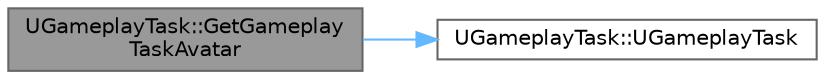 digraph "UGameplayTask::GetGameplayTaskAvatar"
{
 // INTERACTIVE_SVG=YES
 // LATEX_PDF_SIZE
  bgcolor="transparent";
  edge [fontname=Helvetica,fontsize=10,labelfontname=Helvetica,labelfontsize=10];
  node [fontname=Helvetica,fontsize=10,shape=box,height=0.2,width=0.4];
  rankdir="LR";
  Node1 [id="Node000001",label="UGameplayTask::GetGameplay\lTaskAvatar",height=0.2,width=0.4,color="gray40", fillcolor="grey60", style="filled", fontcolor="black",tooltip="Get \"body\" of task's owner / default, having location in world (e.g."];
  Node1 -> Node2 [id="edge1_Node000001_Node000002",color="steelblue1",style="solid",tooltip=" "];
  Node2 [id="Node000002",label="UGameplayTask::UGameplayTask",height=0.2,width=0.4,color="grey40", fillcolor="white", style="filled",URL="$df/d15/classUGameplayTask.html#a363c2dcddb01b8ccdf9efd44a3d47b7e",tooltip=" "];
}
